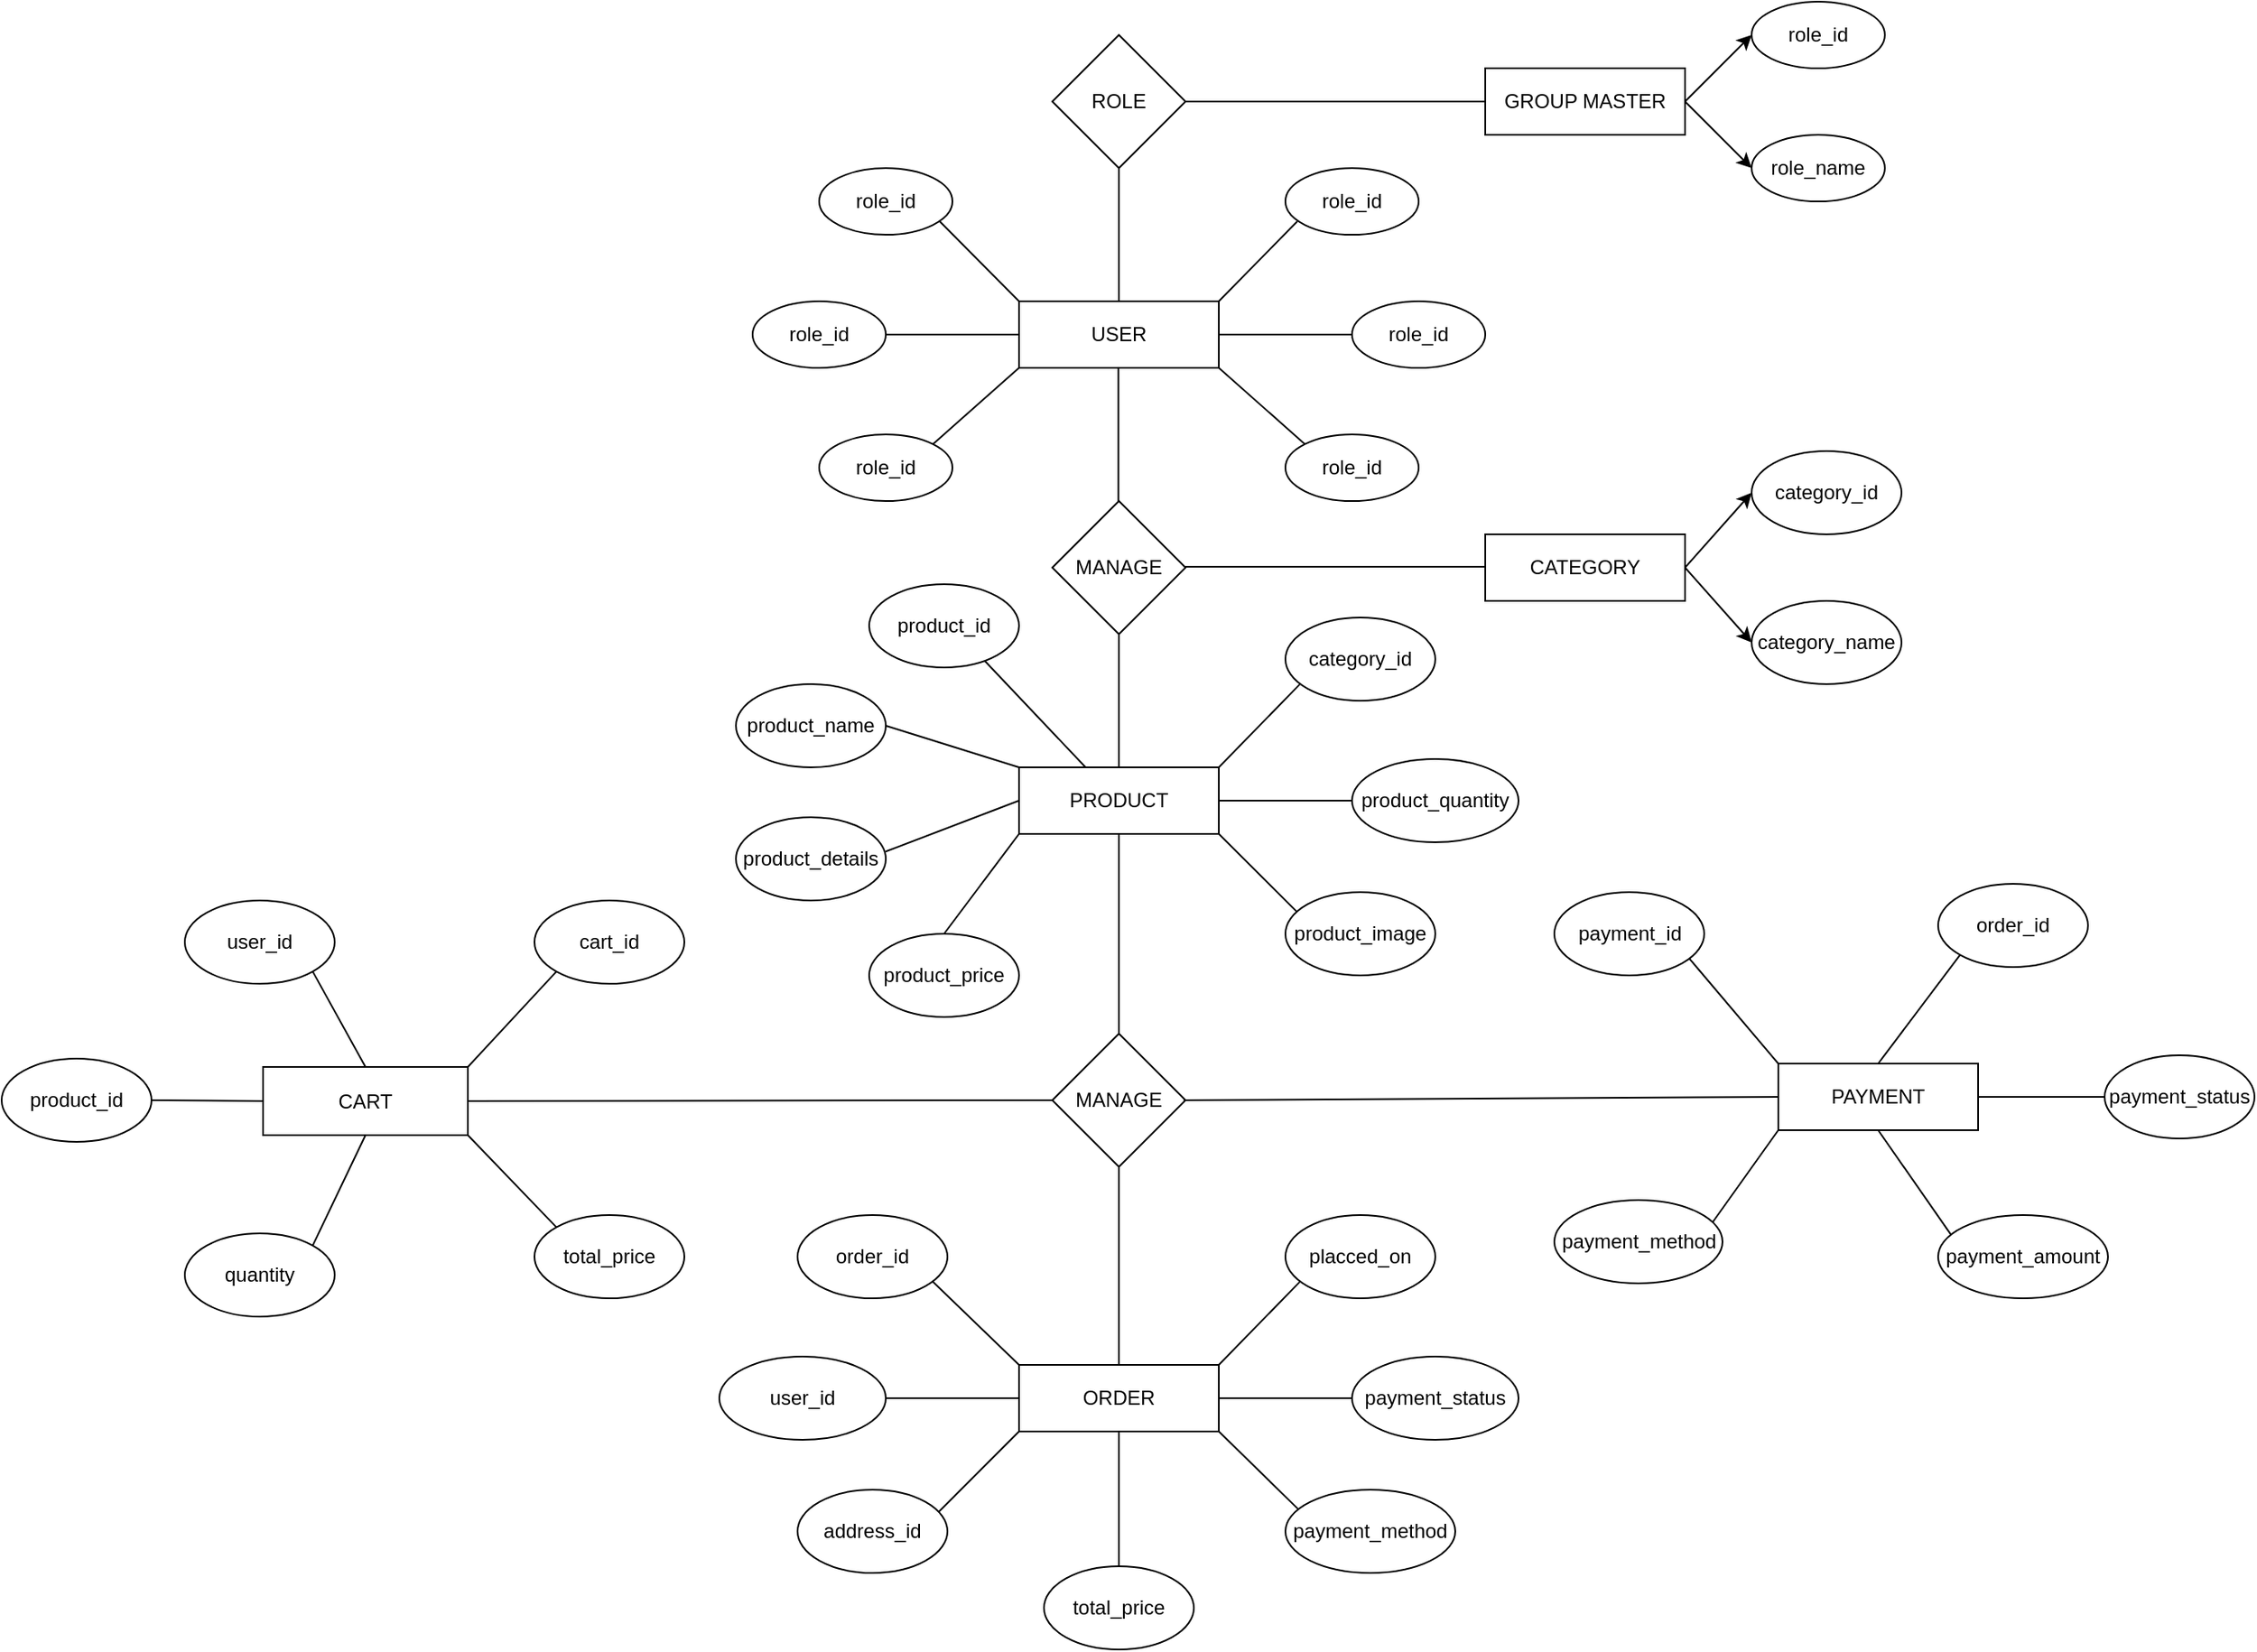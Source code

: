 <mxfile version="24.2.1" type="device" pages="2">
  <diagram id="R2lEEEUBdFMjLlhIrx00" name="Page-1">
    <mxGraphModel dx="1764" dy="944" grid="1" gridSize="10" guides="1" tooltips="1" connect="1" arrows="1" fold="1" page="1" pageScale="1" pageWidth="850" pageHeight="1100" math="0" shadow="0" extFonts="Permanent Marker^https://fonts.googleapis.com/css?family=Permanent+Marker">
      <root>
        <mxCell id="0" />
        <mxCell id="1" parent="0" />
        <mxCell id="olppLzqG6qgaZI1QeqQp-11" value="GROUP MASTER" style="rounded=0;whiteSpace=wrap;html=1;" vertex="1" parent="1">
          <mxGeometry x="1038" y="60" width="120" height="40" as="geometry" />
        </mxCell>
        <mxCell id="olppLzqG6qgaZI1QeqQp-12" value="role_name" style="ellipse;whiteSpace=wrap;html=1;" vertex="1" parent="1">
          <mxGeometry x="1198" y="100" width="80" height="40" as="geometry" />
        </mxCell>
        <mxCell id="olppLzqG6qgaZI1QeqQp-13" value="role_id" style="ellipse;whiteSpace=wrap;html=1;" vertex="1" parent="1">
          <mxGeometry x="1198" y="20" width="80" height="40" as="geometry" />
        </mxCell>
        <mxCell id="olppLzqG6qgaZI1QeqQp-14" value="" style="endArrow=classic;html=1;rounded=0;exitX=1;exitY=0.5;exitDx=0;exitDy=0;entryX=0;entryY=0.5;entryDx=0;entryDy=0;" edge="1" parent="1" source="olppLzqG6qgaZI1QeqQp-11" target="olppLzqG6qgaZI1QeqQp-13">
          <mxGeometry width="50" height="50" relative="1" as="geometry">
            <mxPoint x="1048" y="80" as="sourcePoint" />
            <mxPoint x="1098" y="30" as="targetPoint" />
          </mxGeometry>
        </mxCell>
        <mxCell id="olppLzqG6qgaZI1QeqQp-15" value="" style="endArrow=classic;html=1;rounded=0;entryX=0;entryY=0.5;entryDx=0;entryDy=0;" edge="1" parent="1" target="olppLzqG6qgaZI1QeqQp-12">
          <mxGeometry width="50" height="50" relative="1" as="geometry">
            <mxPoint x="1158" y="80" as="sourcePoint" />
            <mxPoint x="1238" y="70" as="targetPoint" />
          </mxGeometry>
        </mxCell>
        <mxCell id="olppLzqG6qgaZI1QeqQp-16" value="ROLE" style="rhombus;whiteSpace=wrap;html=1;" vertex="1" parent="1">
          <mxGeometry x="778" y="40" width="80" height="80" as="geometry" />
        </mxCell>
        <mxCell id="olppLzqG6qgaZI1QeqQp-17" value="USER" style="rounded=0;whiteSpace=wrap;html=1;" vertex="1" parent="1">
          <mxGeometry x="758" y="200" width="120" height="40" as="geometry" />
        </mxCell>
        <mxCell id="olppLzqG6qgaZI1QeqQp-19" value="" style="endArrow=none;html=1;rounded=0;entryX=0;entryY=0.5;entryDx=0;entryDy=0;exitX=1;exitY=0.5;exitDx=0;exitDy=0;" edge="1" parent="1" source="olppLzqG6qgaZI1QeqQp-16" target="olppLzqG6qgaZI1QeqQp-11">
          <mxGeometry width="50" height="50" relative="1" as="geometry">
            <mxPoint x="878" y="230" as="sourcePoint" />
            <mxPoint x="928" y="180" as="targetPoint" />
          </mxGeometry>
        </mxCell>
        <mxCell id="olppLzqG6qgaZI1QeqQp-20" value="" style="endArrow=none;html=1;rounded=0;entryX=0.5;entryY=1;entryDx=0;entryDy=0;exitX=0.5;exitY=0;exitDx=0;exitDy=0;" edge="1" parent="1" source="olppLzqG6qgaZI1QeqQp-17" target="olppLzqG6qgaZI1QeqQp-16">
          <mxGeometry width="50" height="50" relative="1" as="geometry">
            <mxPoint x="878" y="230" as="sourcePoint" />
            <mxPoint x="928" y="180" as="targetPoint" />
          </mxGeometry>
        </mxCell>
        <mxCell id="olppLzqG6qgaZI1QeqQp-21" value="role_id" style="ellipse;whiteSpace=wrap;html=1;" vertex="1" parent="1">
          <mxGeometry x="918" y="120" width="80" height="40" as="geometry" />
        </mxCell>
        <mxCell id="olppLzqG6qgaZI1QeqQp-23" value="role_id" style="ellipse;whiteSpace=wrap;html=1;" vertex="1" parent="1">
          <mxGeometry x="598" y="200" width="80" height="40" as="geometry" />
        </mxCell>
        <mxCell id="olppLzqG6qgaZI1QeqQp-24" value="role_id" style="ellipse;whiteSpace=wrap;html=1;" vertex="1" parent="1">
          <mxGeometry x="638" y="280" width="80" height="40" as="geometry" />
        </mxCell>
        <mxCell id="olppLzqG6qgaZI1QeqQp-25" value="role_id" style="ellipse;whiteSpace=wrap;html=1;" vertex="1" parent="1">
          <mxGeometry x="918" y="280" width="80" height="40" as="geometry" />
        </mxCell>
        <mxCell id="olppLzqG6qgaZI1QeqQp-26" value="role_id" style="ellipse;whiteSpace=wrap;html=1;" vertex="1" parent="1">
          <mxGeometry x="638" y="120" width="80" height="40" as="geometry" />
        </mxCell>
        <mxCell id="olppLzqG6qgaZI1QeqQp-27" value="role_id" style="ellipse;whiteSpace=wrap;html=1;" vertex="1" parent="1">
          <mxGeometry x="958" y="200" width="80" height="40" as="geometry" />
        </mxCell>
        <mxCell id="olppLzqG6qgaZI1QeqQp-28" value="" style="endArrow=none;html=1;rounded=0;entryX=0.903;entryY=0.797;entryDx=0;entryDy=0;exitX=0;exitY=0;exitDx=0;exitDy=0;entryPerimeter=0;" edge="1" parent="1" source="olppLzqG6qgaZI1QeqQp-17" target="olppLzqG6qgaZI1QeqQp-26">
          <mxGeometry width="50" height="50" relative="1" as="geometry">
            <mxPoint x="878" y="280" as="sourcePoint" />
            <mxPoint x="928" y="230" as="targetPoint" />
          </mxGeometry>
        </mxCell>
        <mxCell id="olppLzqG6qgaZI1QeqQp-29" value="" style="endArrow=none;html=1;rounded=0;entryX=1;entryY=0.5;entryDx=0;entryDy=0;exitX=0;exitY=0.5;exitDx=0;exitDy=0;" edge="1" parent="1" source="olppLzqG6qgaZI1QeqQp-17" target="olppLzqG6qgaZI1QeqQp-23">
          <mxGeometry width="50" height="50" relative="1" as="geometry">
            <mxPoint x="768" y="210" as="sourcePoint" />
            <mxPoint x="716" y="164" as="targetPoint" />
          </mxGeometry>
        </mxCell>
        <mxCell id="olppLzqG6qgaZI1QeqQp-30" value="" style="endArrow=none;html=1;rounded=0;entryX=1;entryY=0;entryDx=0;entryDy=0;exitX=0;exitY=1;exitDx=0;exitDy=0;" edge="1" parent="1" source="olppLzqG6qgaZI1QeqQp-17" target="olppLzqG6qgaZI1QeqQp-24">
          <mxGeometry width="50" height="50" relative="1" as="geometry">
            <mxPoint x="768" y="230" as="sourcePoint" />
            <mxPoint x="688" y="230" as="targetPoint" />
          </mxGeometry>
        </mxCell>
        <mxCell id="olppLzqG6qgaZI1QeqQp-31" value="" style="endArrow=none;html=1;rounded=0;entryX=0;entryY=0;entryDx=0;entryDy=0;exitX=1;exitY=1;exitDx=0;exitDy=0;" edge="1" parent="1" source="olppLzqG6qgaZI1QeqQp-17" target="olppLzqG6qgaZI1QeqQp-25">
          <mxGeometry width="50" height="50" relative="1" as="geometry">
            <mxPoint x="778" y="240" as="sourcePoint" />
            <mxPoint x="698" y="240" as="targetPoint" />
          </mxGeometry>
        </mxCell>
        <mxCell id="olppLzqG6qgaZI1QeqQp-32" value="" style="endArrow=none;html=1;rounded=0;entryX=0;entryY=0.5;entryDx=0;entryDy=0;exitX=1;exitY=0.5;exitDx=0;exitDy=0;" edge="1" parent="1" source="olppLzqG6qgaZI1QeqQp-17" target="olppLzqG6qgaZI1QeqQp-27">
          <mxGeometry width="50" height="50" relative="1" as="geometry">
            <mxPoint x="888" y="250" as="sourcePoint" />
            <mxPoint x="940" y="296" as="targetPoint" />
          </mxGeometry>
        </mxCell>
        <mxCell id="olppLzqG6qgaZI1QeqQp-34" value="" style="endArrow=none;html=1;rounded=0;exitX=1;exitY=0;exitDx=0;exitDy=0;entryX=0.089;entryY=0.8;entryDx=0;entryDy=0;entryPerimeter=0;" edge="1" parent="1" source="olppLzqG6qgaZI1QeqQp-17" target="olppLzqG6qgaZI1QeqQp-21">
          <mxGeometry width="50" height="50" relative="1" as="geometry">
            <mxPoint x="768" y="210" as="sourcePoint" />
            <mxPoint x="928" y="150" as="targetPoint" />
          </mxGeometry>
        </mxCell>
        <mxCell id="olppLzqG6qgaZI1QeqQp-35" value="MANAGE" style="rhombus;whiteSpace=wrap;html=1;" vertex="1" parent="1">
          <mxGeometry x="778" y="320" width="80" height="80" as="geometry" />
        </mxCell>
        <mxCell id="olppLzqG6qgaZI1QeqQp-36" value="PRODUCT" style="rounded=0;whiteSpace=wrap;html=1;" vertex="1" parent="1">
          <mxGeometry x="758" y="480" width="120" height="40" as="geometry" />
        </mxCell>
        <mxCell id="olppLzqG6qgaZI1QeqQp-37" value="" style="endArrow=none;html=1;rounded=0;entryX=0.5;entryY=1;entryDx=0;entryDy=0;exitX=0.5;exitY=0;exitDx=0;exitDy=0;" edge="1" parent="1" source="olppLzqG6qgaZI1QeqQp-36">
          <mxGeometry width="50" height="50" relative="1" as="geometry">
            <mxPoint x="878" y="510" as="sourcePoint" />
            <mxPoint x="818" y="400" as="targetPoint" />
          </mxGeometry>
        </mxCell>
        <mxCell id="olppLzqG6qgaZI1QeqQp-44" value="" style="endArrow=none;html=1;rounded=0;entryX=0.767;entryY=0.913;entryDx=0;entryDy=0;entryPerimeter=0;" edge="1" parent="1" target="JfwL611CgKz54QE9obBO-11">
          <mxGeometry width="50" height="50" relative="1" as="geometry">
            <mxPoint x="798" y="480" as="sourcePoint" />
            <mxPoint x="710.24" y="431.88" as="targetPoint" />
          </mxGeometry>
        </mxCell>
        <mxCell id="olppLzqG6qgaZI1QeqQp-45" value="" style="endArrow=none;html=1;rounded=0;exitX=0;exitY=0;exitDx=0;exitDy=0;entryX=1;entryY=0.5;entryDx=0;entryDy=0;" edge="1" parent="1" source="olppLzqG6qgaZI1QeqQp-36" target="JfwL611CgKz54QE9obBO-10">
          <mxGeometry width="50" height="50" relative="1" as="geometry">
            <mxPoint x="768" y="490" as="sourcePoint" />
            <mxPoint x="678" y="490" as="targetPoint" />
          </mxGeometry>
        </mxCell>
        <mxCell id="olppLzqG6qgaZI1QeqQp-46" value="" style="endArrow=none;html=1;rounded=0;exitX=0;exitY=0.5;exitDx=0;exitDy=0;entryX=0.998;entryY=0.413;entryDx=0;entryDy=0;entryPerimeter=0;" edge="1" parent="1" source="olppLzqG6qgaZI1QeqQp-36" target="JfwL611CgKz54QE9obBO-12">
          <mxGeometry width="50" height="50" relative="1" as="geometry">
            <mxPoint x="768" y="510" as="sourcePoint" />
            <mxPoint x="708" y="566" as="targetPoint" />
          </mxGeometry>
        </mxCell>
        <mxCell id="olppLzqG6qgaZI1QeqQp-47" value="" style="endArrow=none;html=1;rounded=0;exitX=1;exitY=1;exitDx=0;exitDy=0;entryX=0.074;entryY=0.231;entryDx=0;entryDy=0;entryPerimeter=0;" edge="1" parent="1" source="olppLzqG6qgaZI1QeqQp-36" target="JfwL611CgKz54QE9obBO-9">
          <mxGeometry width="50" height="50" relative="1" as="geometry">
            <mxPoint x="778" y="520" as="sourcePoint" />
            <mxPoint x="918" y="560" as="targetPoint" />
          </mxGeometry>
        </mxCell>
        <mxCell id="olppLzqG6qgaZI1QeqQp-48" value="" style="endArrow=none;html=1;rounded=0;entryX=0;entryY=0.5;entryDx=0;entryDy=0;exitX=1;exitY=0.5;exitDx=0;exitDy=0;" edge="1" parent="1" source="olppLzqG6qgaZI1QeqQp-36">
          <mxGeometry width="50" height="50" relative="1" as="geometry">
            <mxPoint x="888" y="530" as="sourcePoint" />
            <mxPoint x="958.0" y="500" as="targetPoint" />
          </mxGeometry>
        </mxCell>
        <mxCell id="olppLzqG6qgaZI1QeqQp-49" value="" style="endArrow=none;html=1;rounded=0;exitX=1;exitY=0;exitDx=0;exitDy=0;entryX=0.095;entryY=0.804;entryDx=0;entryDy=0;entryPerimeter=0;" edge="1" parent="1" source="olppLzqG6qgaZI1QeqQp-36" target="JfwL611CgKz54QE9obBO-7">
          <mxGeometry width="50" height="50" relative="1" as="geometry">
            <mxPoint x="768" y="490" as="sourcePoint" />
            <mxPoint x="925.12" y="432" as="targetPoint" />
          </mxGeometry>
        </mxCell>
        <mxCell id="JfwL611CgKz54QE9obBO-1" value="CATEGORY" style="rounded=0;whiteSpace=wrap;html=1;" vertex="1" parent="1">
          <mxGeometry x="1038" y="340" width="120" height="40" as="geometry" />
        </mxCell>
        <mxCell id="JfwL611CgKz54QE9obBO-2" value="category_name" style="ellipse;whiteSpace=wrap;html=1;" vertex="1" parent="1">
          <mxGeometry x="1198" y="380" width="90" height="50" as="geometry" />
        </mxCell>
        <mxCell id="JfwL611CgKz54QE9obBO-3" value="category_id" style="ellipse;whiteSpace=wrap;html=1;" vertex="1" parent="1">
          <mxGeometry x="1198" y="290" width="90" height="50" as="geometry" />
        </mxCell>
        <mxCell id="JfwL611CgKz54QE9obBO-4" value="" style="endArrow=classic;html=1;rounded=0;exitX=1;exitY=0.5;exitDx=0;exitDy=0;entryX=0;entryY=0.5;entryDx=0;entryDy=0;" edge="1" parent="1" source="JfwL611CgKz54QE9obBO-1" target="JfwL611CgKz54QE9obBO-3">
          <mxGeometry width="50" height="50" relative="1" as="geometry">
            <mxPoint x="1048" y="360" as="sourcePoint" />
            <mxPoint x="1098" y="310" as="targetPoint" />
          </mxGeometry>
        </mxCell>
        <mxCell id="JfwL611CgKz54QE9obBO-5" value="" style="endArrow=classic;html=1;rounded=0;entryX=0;entryY=0.5;entryDx=0;entryDy=0;" edge="1" parent="1" target="JfwL611CgKz54QE9obBO-2">
          <mxGeometry width="50" height="50" relative="1" as="geometry">
            <mxPoint x="1158" y="360" as="sourcePoint" />
            <mxPoint x="1238" y="350" as="targetPoint" />
          </mxGeometry>
        </mxCell>
        <mxCell id="JfwL611CgKz54QE9obBO-6" value="" style="endArrow=none;html=1;rounded=0;entryX=0;entryY=0.5;entryDx=0;entryDy=0;exitX=1;exitY=0.5;exitDx=0;exitDy=0;" edge="1" parent="1">
          <mxGeometry width="50" height="50" relative="1" as="geometry">
            <mxPoint x="858" y="359.55" as="sourcePoint" />
            <mxPoint x="1038" y="359.55" as="targetPoint" />
          </mxGeometry>
        </mxCell>
        <mxCell id="JfwL611CgKz54QE9obBO-7" value="category_id" style="ellipse;whiteSpace=wrap;html=1;" vertex="1" parent="1">
          <mxGeometry x="918" y="390" width="90" height="50" as="geometry" />
        </mxCell>
        <mxCell id="JfwL611CgKz54QE9obBO-8" value="product_quantity" style="ellipse;whiteSpace=wrap;html=1;" vertex="1" parent="1">
          <mxGeometry x="958" y="475" width="100" height="50" as="geometry" />
        </mxCell>
        <mxCell id="JfwL611CgKz54QE9obBO-9" value="product_image" style="ellipse;whiteSpace=wrap;html=1;" vertex="1" parent="1">
          <mxGeometry x="918" y="555" width="90" height="50" as="geometry" />
        </mxCell>
        <mxCell id="JfwL611CgKz54QE9obBO-10" value="product_name" style="ellipse;whiteSpace=wrap;html=1;" vertex="1" parent="1">
          <mxGeometry x="588" y="430" width="90" height="50" as="geometry" />
        </mxCell>
        <mxCell id="JfwL611CgKz54QE9obBO-11" value="product_id" style="ellipse;whiteSpace=wrap;html=1;" vertex="1" parent="1">
          <mxGeometry x="668" y="370" width="90" height="50" as="geometry" />
        </mxCell>
        <mxCell id="JfwL611CgKz54QE9obBO-12" value="product_details" style="ellipse;whiteSpace=wrap;html=1;" vertex="1" parent="1">
          <mxGeometry x="588" y="510" width="90" height="50" as="geometry" />
        </mxCell>
        <mxCell id="JfwL611CgKz54QE9obBO-13" value="product_price" style="ellipse;whiteSpace=wrap;html=1;" vertex="1" parent="1">
          <mxGeometry x="668" y="580" width="90" height="50" as="geometry" />
        </mxCell>
        <mxCell id="JfwL611CgKz54QE9obBO-14" value="" style="endArrow=none;html=1;rounded=0;exitX=0;exitY=1;exitDx=0;exitDy=0;entryX=0.5;entryY=0;entryDx=0;entryDy=0;" edge="1" parent="1" source="olppLzqG6qgaZI1QeqQp-36" target="JfwL611CgKz54QE9obBO-13">
          <mxGeometry width="50" height="50" relative="1" as="geometry">
            <mxPoint x="768" y="510" as="sourcePoint" />
            <mxPoint x="708" y="570" as="targetPoint" />
          </mxGeometry>
        </mxCell>
        <mxCell id="JfwL611CgKz54QE9obBO-16" value="" style="endArrow=none;html=1;rounded=0;entryX=0.5;entryY=1;entryDx=0;entryDy=0;exitX=0.5;exitY=0;exitDx=0;exitDy=0;" edge="1" parent="1">
          <mxGeometry width="50" height="50" relative="1" as="geometry">
            <mxPoint x="817.69" y="320" as="sourcePoint" />
            <mxPoint x="817.69" y="240" as="targetPoint" />
          </mxGeometry>
        </mxCell>
        <mxCell id="JfwL611CgKz54QE9obBO-17" value="ORDER" style="rounded=0;whiteSpace=wrap;html=1;" vertex="1" parent="1">
          <mxGeometry x="758" y="839" width="120" height="40" as="geometry" />
        </mxCell>
        <mxCell id="JfwL611CgKz54QE9obBO-18" value="" style="endArrow=none;html=1;rounded=0;entryX=0.5;entryY=1;entryDx=0;entryDy=0;exitX=0.5;exitY=0;exitDx=0;exitDy=0;" edge="1" parent="1" source="JfwL611CgKz54QE9obBO-17" target="JfwL611CgKz54QE9obBO-33">
          <mxGeometry width="50" height="50" relative="1" as="geometry">
            <mxPoint x="878" y="869" as="sourcePoint" />
            <mxPoint x="818" y="759" as="targetPoint" />
          </mxGeometry>
        </mxCell>
        <mxCell id="JfwL611CgKz54QE9obBO-19" value="" style="endArrow=none;html=1;rounded=0;entryX=0.5;entryY=0;entryDx=0;entryDy=0;exitX=0.5;exitY=1;exitDx=0;exitDy=0;" edge="1" parent="1" target="JfwL611CgKz54QE9obBO-29" source="JfwL611CgKz54QE9obBO-17">
          <mxGeometry width="50" height="50" relative="1" as="geometry">
            <mxPoint x="798" y="839" as="sourcePoint" />
            <mxPoint x="710.24" y="790.88" as="targetPoint" />
          </mxGeometry>
        </mxCell>
        <mxCell id="JfwL611CgKz54QE9obBO-22" value="" style="endArrow=none;html=1;rounded=0;exitX=1;exitY=1;exitDx=0;exitDy=0;entryX=0.074;entryY=0.231;entryDx=0;entryDy=0;entryPerimeter=0;" edge="1" parent="1" source="JfwL611CgKz54QE9obBO-17" target="JfwL611CgKz54QE9obBO-27">
          <mxGeometry width="50" height="50" relative="1" as="geometry">
            <mxPoint x="778" y="879" as="sourcePoint" />
            <mxPoint x="918" y="919" as="targetPoint" />
          </mxGeometry>
        </mxCell>
        <mxCell id="JfwL611CgKz54QE9obBO-23" value="" style="endArrow=none;html=1;rounded=0;entryX=0;entryY=0.5;entryDx=0;entryDy=0;exitX=1;exitY=0.5;exitDx=0;exitDy=0;" edge="1" parent="1" source="JfwL611CgKz54QE9obBO-17">
          <mxGeometry width="50" height="50" relative="1" as="geometry">
            <mxPoint x="888" y="889" as="sourcePoint" />
            <mxPoint x="958.0" y="859" as="targetPoint" />
          </mxGeometry>
        </mxCell>
        <mxCell id="JfwL611CgKz54QE9obBO-24" value="" style="endArrow=none;html=1;rounded=0;exitX=1;exitY=0;exitDx=0;exitDy=0;entryX=0.095;entryY=0.804;entryDx=0;entryDy=0;entryPerimeter=0;" edge="1" parent="1" source="JfwL611CgKz54QE9obBO-17" target="JfwL611CgKz54QE9obBO-25">
          <mxGeometry width="50" height="50" relative="1" as="geometry">
            <mxPoint x="768" y="849" as="sourcePoint" />
            <mxPoint x="925.12" y="791" as="targetPoint" />
          </mxGeometry>
        </mxCell>
        <mxCell id="JfwL611CgKz54QE9obBO-25" value="placced_on" style="ellipse;whiteSpace=wrap;html=1;" vertex="1" parent="1">
          <mxGeometry x="918" y="749" width="90" height="50" as="geometry" />
        </mxCell>
        <mxCell id="JfwL611CgKz54QE9obBO-26" value="payment_status" style="ellipse;whiteSpace=wrap;html=1;" vertex="1" parent="1">
          <mxGeometry x="958" y="834" width="100" height="50" as="geometry" />
        </mxCell>
        <mxCell id="JfwL611CgKz54QE9obBO-27" value="payment_method" style="ellipse;whiteSpace=wrap;html=1;" vertex="1" parent="1">
          <mxGeometry x="918" y="914" width="102" height="50" as="geometry" />
        </mxCell>
        <mxCell id="JfwL611CgKz54QE9obBO-29" value="total_price" style="ellipse;whiteSpace=wrap;html=1;" vertex="1" parent="1">
          <mxGeometry x="773" y="960" width="90" height="50" as="geometry" />
        </mxCell>
        <mxCell id="JfwL611CgKz54QE9obBO-33" value="MANAGE" style="rhombus;whiteSpace=wrap;html=1;" vertex="1" parent="1">
          <mxGeometry x="778" y="640" width="80" height="80" as="geometry" />
        </mxCell>
        <mxCell id="JfwL611CgKz54QE9obBO-34" value="" style="endArrow=none;html=1;rounded=0;entryX=0.5;entryY=1;entryDx=0;entryDy=0;exitX=0.5;exitY=0;exitDx=0;exitDy=0;" edge="1" parent="1" source="JfwL611CgKz54QE9obBO-33" target="olppLzqG6qgaZI1QeqQp-36">
          <mxGeometry width="50" height="50" relative="1" as="geometry">
            <mxPoint x="818" y="635" as="sourcePoint" />
            <mxPoint x="817.69" y="555" as="targetPoint" />
          </mxGeometry>
        </mxCell>
        <mxCell id="JfwL611CgKz54QE9obBO-37" value="order_id" style="ellipse;whiteSpace=wrap;html=1;" vertex="1" parent="1">
          <mxGeometry x="625" y="749" width="90" height="50" as="geometry" />
        </mxCell>
        <mxCell id="JfwL611CgKz54QE9obBO-38" value="user_id" style="ellipse;whiteSpace=wrap;html=1;" vertex="1" parent="1">
          <mxGeometry x="578" y="834" width="100" height="50" as="geometry" />
        </mxCell>
        <mxCell id="JfwL611CgKz54QE9obBO-39" value="address_id" style="ellipse;whiteSpace=wrap;html=1;" vertex="1" parent="1">
          <mxGeometry x="625" y="914" width="90" height="50" as="geometry" />
        </mxCell>
        <mxCell id="JfwL611CgKz54QE9obBO-41" value="" style="endArrow=none;html=1;rounded=0;exitX=1;exitY=0;exitDx=0;exitDy=0;entryX=0.901;entryY=0.798;entryDx=0;entryDy=0;entryPerimeter=0;" edge="1" parent="1" target="JfwL611CgKz54QE9obBO-37">
          <mxGeometry width="50" height="50" relative="1" as="geometry">
            <mxPoint x="758" y="839" as="sourcePoint" />
            <mxPoint x="708" y="790" as="targetPoint" />
          </mxGeometry>
        </mxCell>
        <mxCell id="JfwL611CgKz54QE9obBO-42" value="" style="endArrow=none;html=1;rounded=0;exitX=0;exitY=0.5;exitDx=0;exitDy=0;entryX=1;entryY=0.5;entryDx=0;entryDy=0;" edge="1" parent="1" source="JfwL611CgKz54QE9obBO-17" target="JfwL611CgKz54QE9obBO-38">
          <mxGeometry width="50" height="50" relative="1" as="geometry">
            <mxPoint x="768" y="849" as="sourcePoint" />
            <mxPoint x="718" y="800" as="targetPoint" />
          </mxGeometry>
        </mxCell>
        <mxCell id="JfwL611CgKz54QE9obBO-43" value="" style="endArrow=none;html=1;rounded=0;exitX=0;exitY=1;exitDx=0;exitDy=0;entryX=0.94;entryY=0.27;entryDx=0;entryDy=0;entryPerimeter=0;" edge="1" parent="1" source="JfwL611CgKz54QE9obBO-17" target="JfwL611CgKz54QE9obBO-39">
          <mxGeometry width="50" height="50" relative="1" as="geometry">
            <mxPoint x="768" y="869" as="sourcePoint" />
            <mxPoint x="688" y="869" as="targetPoint" />
          </mxGeometry>
        </mxCell>
        <mxCell id="JfwL611CgKz54QE9obBO-44" value="PAYMENT" style="rounded=0;whiteSpace=wrap;html=1;" vertex="1" parent="1">
          <mxGeometry x="1214" y="658" width="120" height="40" as="geometry" />
        </mxCell>
        <mxCell id="JfwL611CgKz54QE9obBO-47" value="" style="endArrow=none;html=1;rounded=0;exitX=0.5;exitY=1;exitDx=0;exitDy=0;entryX=0.074;entryY=0.231;entryDx=0;entryDy=0;entryPerimeter=0;" edge="1" parent="1" source="JfwL611CgKz54QE9obBO-44" target="JfwL611CgKz54QE9obBO-51">
          <mxGeometry width="50" height="50" relative="1" as="geometry">
            <mxPoint x="1265" y="698" as="sourcePoint" />
            <mxPoint x="1405" y="738" as="targetPoint" />
          </mxGeometry>
        </mxCell>
        <mxCell id="JfwL611CgKz54QE9obBO-49" value="" style="endArrow=none;html=1;rounded=0;exitX=0.5;exitY=0;exitDx=0;exitDy=0;entryX=0;entryY=1;entryDx=0;entryDy=0;" edge="1" parent="1" source="JfwL611CgKz54QE9obBO-44" target="JfwL611CgKz54QE9obBO-50">
          <mxGeometry width="50" height="50" relative="1" as="geometry">
            <mxPoint x="1310.0" y="658" as="sourcePoint" />
            <mxPoint x="1352" y="600" as="targetPoint" />
          </mxGeometry>
        </mxCell>
        <mxCell id="JfwL611CgKz54QE9obBO-50" value="order_id" style="ellipse;whiteSpace=wrap;html=1;" vertex="1" parent="1">
          <mxGeometry x="1310" y="550" width="90" height="50" as="geometry" />
        </mxCell>
        <mxCell id="JfwL611CgKz54QE9obBO-51" value="payment_amount" style="ellipse;whiteSpace=wrap;html=1;" vertex="1" parent="1">
          <mxGeometry x="1310" y="749" width="102" height="50" as="geometry" />
        </mxCell>
        <mxCell id="JfwL611CgKz54QE9obBO-53" value="payment_id" style="ellipse;whiteSpace=wrap;html=1;" vertex="1" parent="1">
          <mxGeometry x="1079.5" y="555" width="90" height="50" as="geometry" />
        </mxCell>
        <mxCell id="JfwL611CgKz54QE9obBO-55" value="payment_method" style="ellipse;whiteSpace=wrap;html=1;" vertex="1" parent="1">
          <mxGeometry x="1079.5" y="740" width="101" height="50" as="geometry" />
        </mxCell>
        <mxCell id="JfwL611CgKz54QE9obBO-56" value="" style="endArrow=none;html=1;rounded=0;exitX=1;exitY=0;exitDx=0;exitDy=0;entryX=0.901;entryY=0.798;entryDx=0;entryDy=0;entryPerimeter=0;" edge="1" parent="1" target="JfwL611CgKz54QE9obBO-53">
          <mxGeometry width="50" height="50" relative="1" as="geometry">
            <mxPoint x="1214" y="658" as="sourcePoint" />
            <mxPoint x="1164" y="609" as="targetPoint" />
          </mxGeometry>
        </mxCell>
        <mxCell id="JfwL611CgKz54QE9obBO-57" value="" style="endArrow=none;html=1;rounded=0;entryX=0.961;entryY=0.513;entryDx=0;entryDy=0;entryPerimeter=0;exitX=0;exitY=0.5;exitDx=0;exitDy=0;" edge="1" parent="1" source="JfwL611CgKz54QE9obBO-44">
          <mxGeometry width="50" height="50" relative="1" as="geometry">
            <mxPoint x="1180" y="677" as="sourcePoint" />
            <mxPoint x="856.88" y="680.04" as="targetPoint" />
          </mxGeometry>
        </mxCell>
        <mxCell id="JfwL611CgKz54QE9obBO-58" value="" style="endArrow=none;html=1;rounded=0;exitX=0;exitY=1;exitDx=0;exitDy=0;entryX=0.94;entryY=0.27;entryDx=0;entryDy=0;entryPerimeter=0;" edge="1" parent="1" source="JfwL611CgKz54QE9obBO-44" target="JfwL611CgKz54QE9obBO-55">
          <mxGeometry width="50" height="50" relative="1" as="geometry">
            <mxPoint x="1224" y="688" as="sourcePoint" />
            <mxPoint x="1144" y="688" as="targetPoint" />
          </mxGeometry>
        </mxCell>
        <mxCell id="JfwL611CgKz54QE9obBO-59" value="payment_status" style="ellipse;whiteSpace=wrap;html=1;" vertex="1" parent="1">
          <mxGeometry x="1410" y="653" width="90" height="50" as="geometry" />
        </mxCell>
        <mxCell id="JfwL611CgKz54QE9obBO-60" value="" style="endArrow=none;html=1;rounded=0;exitX=1;exitY=0.5;exitDx=0;exitDy=0;entryX=0;entryY=0.5;entryDx=0;entryDy=0;" edge="1" parent="1" source="JfwL611CgKz54QE9obBO-44" target="JfwL611CgKz54QE9obBO-59">
          <mxGeometry width="50" height="50" relative="1" as="geometry">
            <mxPoint x="1284" y="708" as="sourcePoint" />
            <mxPoint x="1327" y="771" as="targetPoint" />
          </mxGeometry>
        </mxCell>
        <mxCell id="JfwL611CgKz54QE9obBO-61" value="CART" style="rounded=0;whiteSpace=wrap;html=1;" vertex="1" parent="1">
          <mxGeometry x="304" y="660" width="123" height="41" as="geometry" />
        </mxCell>
        <mxCell id="JfwL611CgKz54QE9obBO-71" value="" style="endArrow=none;html=1;rounded=0;exitX=1;exitY=0.5;exitDx=0;exitDy=0;entryX=0;entryY=0.5;entryDx=0;entryDy=0;" edge="1" parent="1" source="JfwL611CgKz54QE9obBO-61" target="JfwL611CgKz54QE9obBO-33">
          <mxGeometry width="50" height="50" relative="1" as="geometry">
            <mxPoint x="409" y="713.5" as="sourcePoint" />
            <mxPoint x="535" y="683.5" as="targetPoint" />
          </mxGeometry>
        </mxCell>
        <mxCell id="JfwL611CgKz54QE9obBO-72" value="cart_id" style="ellipse;whiteSpace=wrap;html=1;" vertex="1" parent="1">
          <mxGeometry x="467" y="560" width="90" height="50" as="geometry" />
        </mxCell>
        <mxCell id="JfwL611CgKz54QE9obBO-73" value="user_id" style="ellipse;whiteSpace=wrap;html=1;" vertex="1" parent="1">
          <mxGeometry x="257" y="560" width="90" height="50" as="geometry" />
        </mxCell>
        <mxCell id="JfwL611CgKz54QE9obBO-74" value="product_id" style="ellipse;whiteSpace=wrap;html=1;" vertex="1" parent="1">
          <mxGeometry x="147" y="655" width="90" height="50" as="geometry" />
        </mxCell>
        <mxCell id="JfwL611CgKz54QE9obBO-75" value="total_price" style="ellipse;whiteSpace=wrap;html=1;" vertex="1" parent="1">
          <mxGeometry x="467" y="749" width="90" height="50" as="geometry" />
        </mxCell>
        <mxCell id="JfwL611CgKz54QE9obBO-76" value="quantity" style="ellipse;whiteSpace=wrap;html=1;" vertex="1" parent="1">
          <mxGeometry x="257" y="760" width="90" height="50" as="geometry" />
        </mxCell>
        <mxCell id="JfwL611CgKz54QE9obBO-78" value="" style="endArrow=none;html=1;rounded=0;exitX=1;exitY=0;exitDx=0;exitDy=0;entryX=0;entryY=1;entryDx=0;entryDy=0;" edge="1" parent="1" source="JfwL611CgKz54QE9obBO-61" target="JfwL611CgKz54QE9obBO-72">
          <mxGeometry width="50" height="50" relative="1" as="geometry">
            <mxPoint x="438" y="651" as="sourcePoint" />
            <mxPoint x="386" y="601" as="targetPoint" />
          </mxGeometry>
        </mxCell>
        <mxCell id="JfwL611CgKz54QE9obBO-79" value="" style="endArrow=none;html=1;rounded=0;entryX=0;entryY=0;entryDx=0;entryDy=0;exitX=1;exitY=1;exitDx=0;exitDy=0;" edge="1" parent="1" source="JfwL611CgKz54QE9obBO-61" target="JfwL611CgKz54QE9obBO-75">
          <mxGeometry width="50" height="50" relative="1" as="geometry">
            <mxPoint x="366" y="701" as="sourcePoint" />
            <mxPoint x="409" y="603" as="targetPoint" />
          </mxGeometry>
        </mxCell>
        <mxCell id="JfwL611CgKz54QE9obBO-80" value="" style="endArrow=none;html=1;rounded=0;entryX=1;entryY=0;entryDx=0;entryDy=0;exitX=0.5;exitY=1;exitDx=0;exitDy=0;" edge="1" parent="1" source="JfwL611CgKz54QE9obBO-61" target="JfwL611CgKz54QE9obBO-76">
          <mxGeometry width="50" height="50" relative="1" as="geometry">
            <mxPoint x="374" y="711" as="sourcePoint" />
            <mxPoint x="409" y="777" as="targetPoint" />
          </mxGeometry>
        </mxCell>
        <mxCell id="JfwL611CgKz54QE9obBO-81" value="" style="endArrow=none;html=1;rounded=0;entryX=1;entryY=0.5;entryDx=0;entryDy=0;exitX=0;exitY=0.5;exitDx=0;exitDy=0;" edge="1" parent="1" source="JfwL611CgKz54QE9obBO-61" target="JfwL611CgKz54QE9obBO-74">
          <mxGeometry width="50" height="50" relative="1" as="geometry">
            <mxPoint x="307" y="680" as="sourcePoint" />
            <mxPoint x="274" y="770" as="targetPoint" />
          </mxGeometry>
        </mxCell>
        <mxCell id="JfwL611CgKz54QE9obBO-82" value="" style="endArrow=none;html=1;rounded=0;exitX=0.5;exitY=0;exitDx=0;exitDy=0;entryX=1;entryY=1;entryDx=0;entryDy=0;" edge="1" parent="1" source="JfwL611CgKz54QE9obBO-61" target="JfwL611CgKz54QE9obBO-73">
          <mxGeometry width="50" height="50" relative="1" as="geometry">
            <mxPoint x="314" y="690" as="sourcePoint" />
            <mxPoint x="276" y="590" as="targetPoint" />
          </mxGeometry>
        </mxCell>
      </root>
    </mxGraphModel>
  </diagram>
  <diagram id="6I9ArqVSFrASpR9QcH3z" name="Page-2">
    <mxGraphModel dx="1034" dy="459" grid="1" gridSize="10" guides="1" tooltips="1" connect="1" arrows="1" fold="1" page="1" pageScale="1" pageWidth="850" pageHeight="1100" math="0" shadow="0">
      <root>
        <mxCell id="0" />
        <mxCell id="1" parent="0" />
      </root>
    </mxGraphModel>
  </diagram>
</mxfile>
